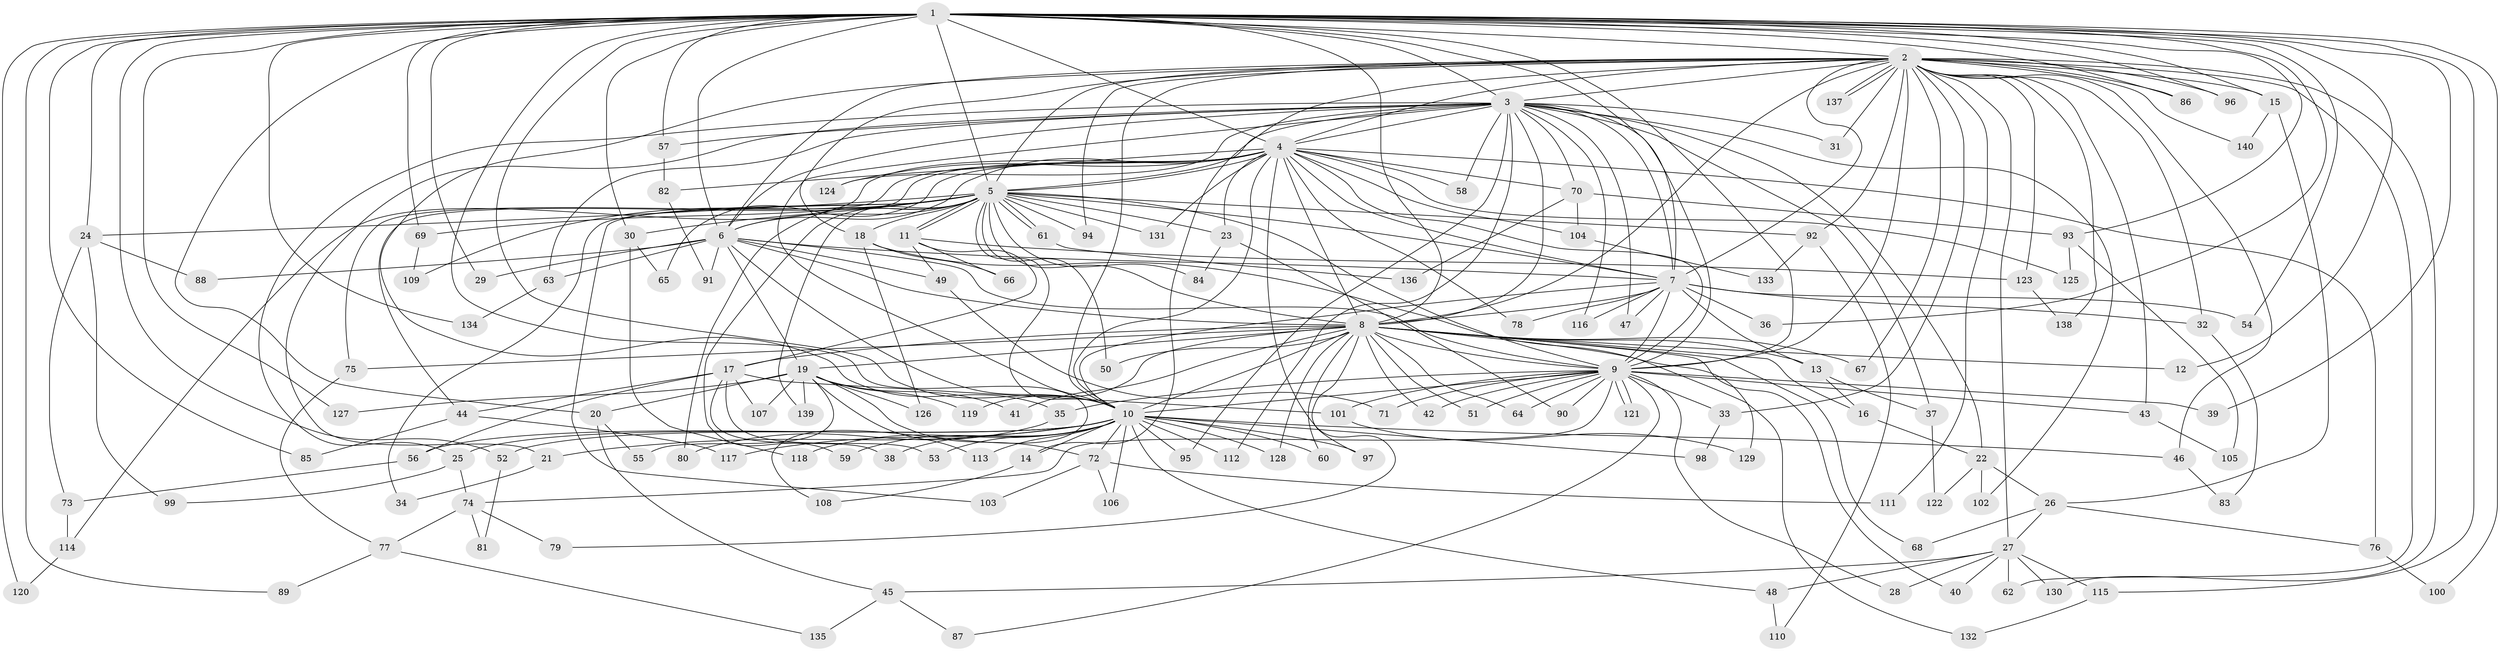 // coarse degree distribution, {30: 0.017241379310344827, 28: 0.008620689655172414, 22: 0.008620689655172414, 40: 0.008620689655172414, 15: 0.008620689655172414, 14: 0.008620689655172414, 23: 0.008620689655172414, 29: 0.008620689655172414, 6: 0.017241379310344827, 2: 0.5862068965517241, 4: 0.07758620689655173, 3: 0.1810344827586207, 9: 0.008620689655172414, 11: 0.008620689655172414, 5: 0.02586206896551724, 10: 0.008620689655172414, 7: 0.008620689655172414}
// Generated by graph-tools (version 1.1) at 2025/51/02/27/25 19:51:52]
// undirected, 140 vertices, 305 edges
graph export_dot {
graph [start="1"]
  node [color=gray90,style=filled];
  1;
  2;
  3;
  4;
  5;
  6;
  7;
  8;
  9;
  10;
  11;
  12;
  13;
  14;
  15;
  16;
  17;
  18;
  19;
  20;
  21;
  22;
  23;
  24;
  25;
  26;
  27;
  28;
  29;
  30;
  31;
  32;
  33;
  34;
  35;
  36;
  37;
  38;
  39;
  40;
  41;
  42;
  43;
  44;
  45;
  46;
  47;
  48;
  49;
  50;
  51;
  52;
  53;
  54;
  55;
  56;
  57;
  58;
  59;
  60;
  61;
  62;
  63;
  64;
  65;
  66;
  67;
  68;
  69;
  70;
  71;
  72;
  73;
  74;
  75;
  76;
  77;
  78;
  79;
  80;
  81;
  82;
  83;
  84;
  85;
  86;
  87;
  88;
  89;
  90;
  91;
  92;
  93;
  94;
  95;
  96;
  97;
  98;
  99;
  100;
  101;
  102;
  103;
  104;
  105;
  106;
  107;
  108;
  109;
  110;
  111;
  112;
  113;
  114;
  115;
  116;
  117;
  118;
  119;
  120;
  121;
  122;
  123;
  124;
  125;
  126;
  127;
  128;
  129;
  130;
  131;
  132;
  133;
  134;
  135;
  136;
  137;
  138;
  139;
  140;
  1 -- 2;
  1 -- 3;
  1 -- 4;
  1 -- 5;
  1 -- 6;
  1 -- 7;
  1 -- 8;
  1 -- 9;
  1 -- 10;
  1 -- 12;
  1 -- 15;
  1 -- 20;
  1 -- 24;
  1 -- 29;
  1 -- 30;
  1 -- 36;
  1 -- 39;
  1 -- 52;
  1 -- 54;
  1 -- 57;
  1 -- 69;
  1 -- 85;
  1 -- 86;
  1 -- 89;
  1 -- 93;
  1 -- 96;
  1 -- 100;
  1 -- 108;
  1 -- 115;
  1 -- 120;
  1 -- 127;
  1 -- 134;
  2 -- 3;
  2 -- 4;
  2 -- 5;
  2 -- 6;
  2 -- 7;
  2 -- 8;
  2 -- 9;
  2 -- 10;
  2 -- 14;
  2 -- 15;
  2 -- 18;
  2 -- 27;
  2 -- 31;
  2 -- 32;
  2 -- 33;
  2 -- 35;
  2 -- 43;
  2 -- 46;
  2 -- 62;
  2 -- 67;
  2 -- 86;
  2 -- 92;
  2 -- 94;
  2 -- 96;
  2 -- 111;
  2 -- 123;
  2 -- 130;
  2 -- 137;
  2 -- 137;
  2 -- 138;
  2 -- 140;
  3 -- 4;
  3 -- 5;
  3 -- 6;
  3 -- 7;
  3 -- 8;
  3 -- 9;
  3 -- 10;
  3 -- 21;
  3 -- 22;
  3 -- 25;
  3 -- 31;
  3 -- 37;
  3 -- 47;
  3 -- 57;
  3 -- 58;
  3 -- 63;
  3 -- 70;
  3 -- 95;
  3 -- 102;
  3 -- 112;
  3 -- 116;
  3 -- 124;
  4 -- 5;
  4 -- 6;
  4 -- 7;
  4 -- 8;
  4 -- 9;
  4 -- 10;
  4 -- 23;
  4 -- 44;
  4 -- 58;
  4 -- 65;
  4 -- 70;
  4 -- 75;
  4 -- 76;
  4 -- 78;
  4 -- 79;
  4 -- 82;
  4 -- 104;
  4 -- 114;
  4 -- 124;
  4 -- 125;
  4 -- 131;
  5 -- 6;
  5 -- 7;
  5 -- 8;
  5 -- 9;
  5 -- 10;
  5 -- 11;
  5 -- 11;
  5 -- 18;
  5 -- 23;
  5 -- 24;
  5 -- 30;
  5 -- 34;
  5 -- 50;
  5 -- 59;
  5 -- 61;
  5 -- 61;
  5 -- 69;
  5 -- 80;
  5 -- 84;
  5 -- 92;
  5 -- 94;
  5 -- 103;
  5 -- 109;
  5 -- 131;
  5 -- 139;
  6 -- 7;
  6 -- 8;
  6 -- 9;
  6 -- 10;
  6 -- 19;
  6 -- 29;
  6 -- 49;
  6 -- 63;
  6 -- 88;
  6 -- 91;
  7 -- 8;
  7 -- 9;
  7 -- 10;
  7 -- 13;
  7 -- 32;
  7 -- 36;
  7 -- 47;
  7 -- 54;
  7 -- 78;
  7 -- 116;
  8 -- 9;
  8 -- 10;
  8 -- 12;
  8 -- 13;
  8 -- 16;
  8 -- 17;
  8 -- 19;
  8 -- 40;
  8 -- 41;
  8 -- 42;
  8 -- 50;
  8 -- 51;
  8 -- 60;
  8 -- 64;
  8 -- 67;
  8 -- 68;
  8 -- 75;
  8 -- 97;
  8 -- 119;
  8 -- 128;
  8 -- 132;
  9 -- 10;
  9 -- 28;
  9 -- 33;
  9 -- 35;
  9 -- 39;
  9 -- 42;
  9 -- 43;
  9 -- 51;
  9 -- 64;
  9 -- 71;
  9 -- 74;
  9 -- 87;
  9 -- 90;
  9 -- 101;
  9 -- 121;
  9 -- 121;
  10 -- 14;
  10 -- 21;
  10 -- 25;
  10 -- 38;
  10 -- 46;
  10 -- 48;
  10 -- 52;
  10 -- 53;
  10 -- 56;
  10 -- 59;
  10 -- 60;
  10 -- 72;
  10 -- 95;
  10 -- 97;
  10 -- 98;
  10 -- 106;
  10 -- 112;
  10 -- 113;
  10 -- 117;
  10 -- 118;
  10 -- 128;
  11 -- 17;
  11 -- 49;
  11 -- 66;
  11 -- 123;
  13 -- 16;
  13 -- 37;
  14 -- 108;
  15 -- 26;
  15 -- 140;
  16 -- 22;
  17 -- 38;
  17 -- 44;
  17 -- 53;
  17 -- 56;
  17 -- 101;
  17 -- 107;
  18 -- 66;
  18 -- 126;
  18 -- 129;
  19 -- 20;
  19 -- 41;
  19 -- 55;
  19 -- 72;
  19 -- 107;
  19 -- 113;
  19 -- 119;
  19 -- 126;
  19 -- 127;
  19 -- 139;
  20 -- 45;
  20 -- 55;
  21 -- 34;
  22 -- 26;
  22 -- 102;
  22 -- 122;
  23 -- 84;
  23 -- 90;
  24 -- 73;
  24 -- 88;
  24 -- 99;
  25 -- 74;
  25 -- 99;
  26 -- 27;
  26 -- 68;
  26 -- 76;
  27 -- 28;
  27 -- 40;
  27 -- 45;
  27 -- 48;
  27 -- 62;
  27 -- 115;
  27 -- 130;
  30 -- 65;
  30 -- 118;
  32 -- 83;
  33 -- 98;
  35 -- 80;
  37 -- 122;
  43 -- 105;
  44 -- 85;
  44 -- 117;
  45 -- 87;
  45 -- 135;
  46 -- 83;
  48 -- 110;
  49 -- 71;
  52 -- 81;
  56 -- 73;
  57 -- 82;
  61 -- 136;
  63 -- 134;
  69 -- 109;
  70 -- 93;
  70 -- 104;
  70 -- 136;
  72 -- 103;
  72 -- 106;
  72 -- 111;
  73 -- 114;
  74 -- 77;
  74 -- 79;
  74 -- 81;
  75 -- 77;
  76 -- 100;
  77 -- 89;
  77 -- 135;
  82 -- 91;
  92 -- 110;
  92 -- 133;
  93 -- 105;
  93 -- 125;
  101 -- 129;
  104 -- 133;
  114 -- 120;
  115 -- 132;
  123 -- 138;
}
